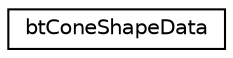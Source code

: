 digraph "Graphical Class Hierarchy"
{
  edge [fontname="Helvetica",fontsize="10",labelfontname="Helvetica",labelfontsize="10"];
  node [fontname="Helvetica",fontsize="10",shape=record];
  rankdir="LR";
  Node1 [label="btConeShapeData",height=0.2,width=0.4,color="black", fillcolor="white", style="filled",URL="$structbt_cone_shape_data.html",tooltip="do not change those serialization structures, it requires an updated sBulletDNAstr/sBulletDNAstr64 ..."];
}
